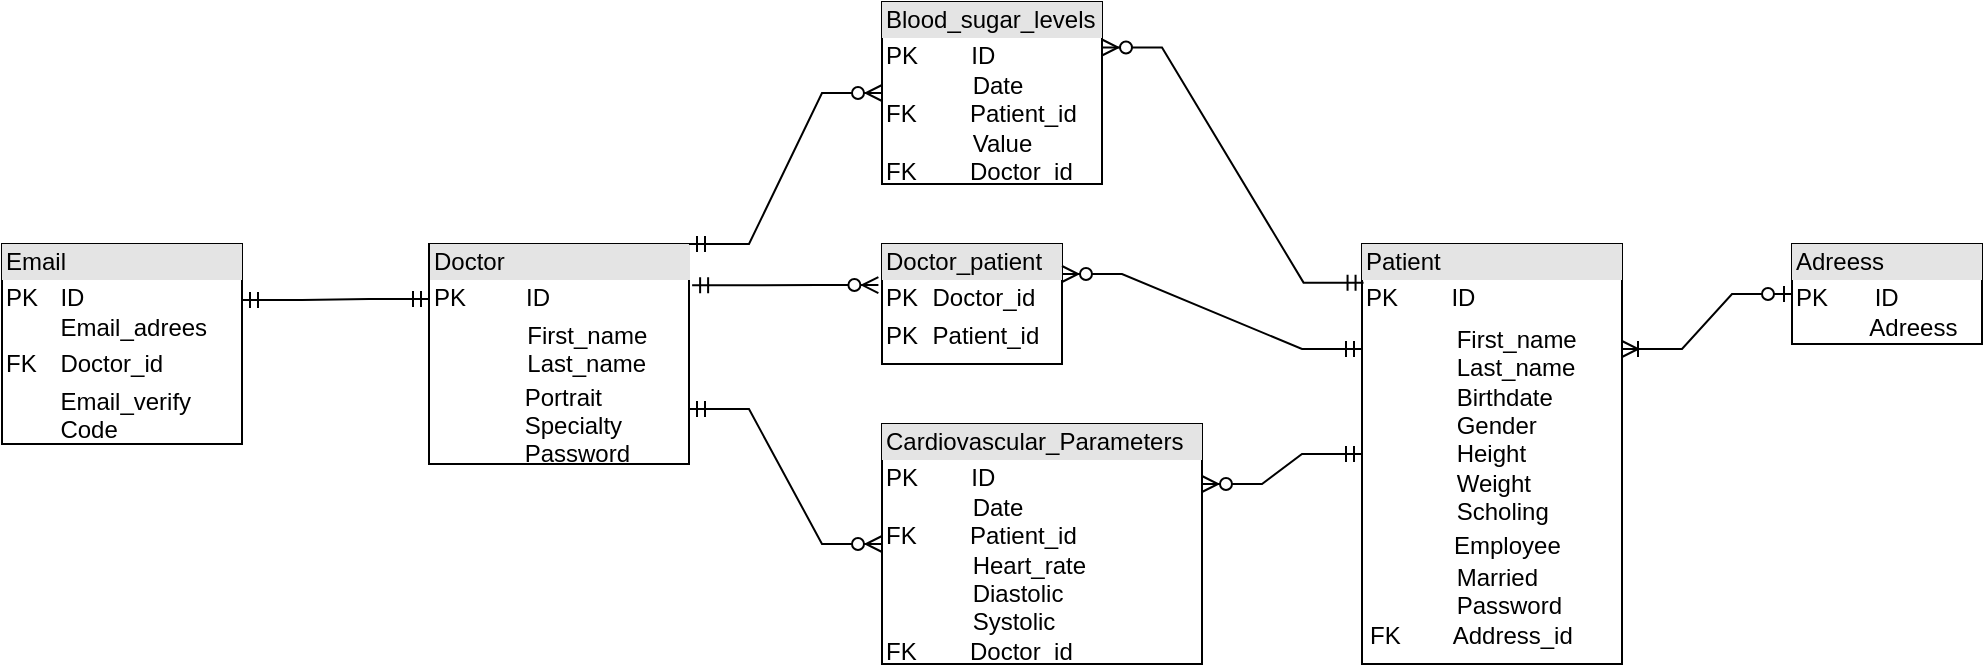<mxfile version="24.1.0" type="device">
  <diagram name="Página-1" id="e6H6cQqkPZB8qpT3xkIE">
    <mxGraphModel dx="1216" dy="789" grid="1" gridSize="10" guides="1" tooltips="1" connect="1" arrows="1" fold="1" page="1" pageScale="1" pageWidth="827" pageHeight="1169" math="0" shadow="0">
      <root>
        <mxCell id="0" />
        <mxCell id="1" parent="0" />
        <mxCell id="5dCRnMxFj2in83N9Q1pn-192" value="&lt;div style=&quot;box-sizing:border-box;width:100%;background:#e4e4e4;padding:2px;&quot;&gt;Doctor&amp;nbsp; &amp;nbsp; &amp;nbsp; &amp;nbsp; &amp;nbsp; &amp;nbsp; &amp;nbsp; &amp;nbsp; &amp;nbsp; &amp;nbsp; &amp;nbsp; &amp;nbsp;&lt;/div&gt;&lt;table style=&quot;width:100%;font-size:1em;&quot; cellpadding=&quot;2&quot; cellspacing=&quot;0&quot;&gt;&lt;tbody&gt;&lt;tr&gt;&lt;td&gt;PK&amp;nbsp; &amp;nbsp; &amp;nbsp; &amp;nbsp; &amp;nbsp;ID&amp;nbsp; &amp;nbsp; &amp;nbsp; &amp;nbsp; &amp;nbsp; &amp;nbsp; &amp;nbsp; &amp;nbsp; &amp;nbsp; &amp;nbsp; &amp;nbsp;&amp;nbsp;&lt;/td&gt;&lt;td&gt;&lt;br&gt;&lt;/td&gt;&lt;/tr&gt;&lt;tr&gt;&lt;td&gt;&amp;nbsp; &amp;nbsp; &amp;nbsp; &amp;nbsp; &amp;nbsp; &amp;nbsp; &amp;nbsp; First_name&amp;nbsp; &amp;nbsp; &amp;nbsp; &amp;nbsp;&lt;br style=&quot;border-color: var(--border-color);&quot;&gt;&amp;nbsp; &amp;nbsp; &amp;nbsp; &amp;nbsp; &amp;nbsp; &amp;nbsp; &amp;nbsp; Last_name&amp;nbsp; &amp;nbsp; &amp;nbsp; &amp;nbsp;&lt;table style=&quot;border-color: var(--border-color); font-size: 1em; width: 220px;&quot; cellpadding=&quot;2&quot; cellspacing=&quot;0&quot;&gt;&lt;tbody style=&quot;border-color: var(--border-color);&quot;&gt;&lt;tr style=&quot;border-color: var(--border-color);&quot;&gt;&lt;td style=&quot;border-color: var(--border-color);&quot;&gt;&amp;nbsp; &amp;nbsp; &amp;nbsp; &amp;nbsp; &amp;nbsp; &amp;nbsp; &amp;nbsp;Portrait&lt;br&gt;&amp;nbsp; &amp;nbsp; &amp;nbsp; &amp;nbsp; &amp;nbsp; &amp;nbsp; &amp;nbsp;Specialty&lt;br&gt;&amp;nbsp; &amp;nbsp; &amp;nbsp; &amp;nbsp; &amp;nbsp; &amp;nbsp; &amp;nbsp;Password&lt;/td&gt;&lt;td style=&quot;border-color: var(--border-color);&quot;&gt;&lt;br&gt;&lt;/td&gt;&lt;/tr&gt;&lt;/tbody&gt;&lt;/table&gt;&lt;/td&gt;&lt;td&gt;&lt;br&gt;&lt;/td&gt;&lt;/tr&gt;&lt;tr&gt;&lt;td&gt;&lt;/td&gt;&lt;td&gt;&lt;br&gt;&lt;/td&gt;&lt;/tr&gt;&lt;/tbody&gt;&lt;/table&gt;&amp;nbsp;&lt;br&gt;&lt;span style=&quot;&quot;&gt;&#x9;&lt;/span&gt;&amp;nbsp; &amp;nbsp; &amp;nbsp; &amp;nbsp; &amp;nbsp; &amp;nbsp; &amp;nbsp;&amp;nbsp;" style="verticalAlign=top;align=left;overflow=fill;html=1;" parent="1" vertex="1">
          <mxGeometry x="413.5" y="551" width="130" height="110" as="geometry" />
        </mxCell>
        <mxCell id="5dCRnMxFj2in83N9Q1pn-193" value="&lt;div style=&quot;box-sizing:border-box;width:100%;background:#e4e4e4;padding:2px;&quot;&gt;Email&lt;/div&gt;&lt;table style=&quot;width:100%;font-size:1em;&quot; cellpadding=&quot;2&quot; cellspacing=&quot;0&quot;&gt;&lt;tbody&gt;&lt;tr&gt;&lt;td&gt;PK&lt;br&gt;&lt;br&gt;&lt;/td&gt;&lt;td&gt;ID&lt;br&gt;Email_adrees&lt;/td&gt;&lt;/tr&gt;&lt;tr&gt;&lt;td&gt;FK&amp;nbsp;&lt;/td&gt;&lt;td&gt;Doctor_id&lt;/td&gt;&lt;/tr&gt;&lt;tr&gt;&lt;td&gt;&lt;/td&gt;&lt;td&gt;Email_verify&lt;br&gt;Code&lt;/td&gt;&lt;/tr&gt;&lt;/tbody&gt;&lt;/table&gt;" style="verticalAlign=top;align=left;overflow=fill;html=1;" parent="1" vertex="1">
          <mxGeometry x="200" y="551" width="120" height="100" as="geometry" />
        </mxCell>
        <mxCell id="5dCRnMxFj2in83N9Q1pn-197" value="" style="edgeStyle=entityRelationEdgeStyle;fontSize=12;html=1;endArrow=ERmandOne;startArrow=ERmandOne;rounded=0;strokeColor=default;entryX=0;entryY=0.25;entryDx=0;entryDy=0;" parent="1" target="5dCRnMxFj2in83N9Q1pn-192" edge="1">
          <mxGeometry width="100" height="100" relative="1" as="geometry">
            <mxPoint x="320" y="579" as="sourcePoint" />
            <mxPoint x="680" y="461" as="targetPoint" />
          </mxGeometry>
        </mxCell>
        <mxCell id="5dCRnMxFj2in83N9Q1pn-198" value="&lt;div style=&quot;box-sizing:border-box;width:100%;background:#e4e4e4;padding:2px;&quot;&gt;Patient&lt;/div&gt;&lt;table style=&quot;width:100%;font-size:1em;&quot; cellpadding=&quot;2&quot; cellspacing=&quot;0&quot;&gt;&lt;tbody&gt;&lt;tr&gt;&lt;td&gt;PK&amp;nbsp;&amp;nbsp;&lt;span style=&quot;&quot;&gt;&#x9;&lt;/span&gt;&amp;nbsp; &amp;nbsp; &amp;nbsp;ID&lt;/td&gt;&lt;td&gt;&lt;br&gt;&lt;/td&gt;&lt;/tr&gt;&lt;tr&gt;&lt;td&gt;&lt;table style=&quot;border-color: var(--border-color); font-size: 1em; width: 160px;&quot; cellpadding=&quot;2&quot; cellspacing=&quot;0&quot;&gt;&lt;tbody style=&quot;border-color: var(--border-color);&quot;&gt;&lt;tr style=&quot;border-color: var(--border-color);&quot;&gt;&lt;td style=&quot;border-color: var(--border-color);&quot;&gt;&amp;nbsp; &amp;nbsp; &amp;nbsp; &amp;nbsp; &amp;nbsp; &amp;nbsp; &amp;nbsp;First_name&lt;br style=&quot;border-color: var(--border-color);&quot;&gt;&amp;nbsp; &amp;nbsp; &amp;nbsp; &amp;nbsp; &amp;nbsp; &amp;nbsp; &amp;nbsp;Last_name&lt;br style=&quot;border-color: var(--border-color);&quot;&gt;&lt;span style=&quot;border-color: var(--border-color);&quot;&gt;&lt;/span&gt;&amp;nbsp; &amp;nbsp; &amp;nbsp; &amp;nbsp; &amp;nbsp; &amp;nbsp; &amp;nbsp;Birthdate&lt;br&gt;&amp;nbsp; &amp;nbsp; &amp;nbsp; &amp;nbsp; &amp;nbsp; &amp;nbsp; &amp;nbsp;Gender&lt;br style=&quot;border-color: var(--border-color);&quot;&gt;&amp;nbsp; &amp;nbsp; &amp;nbsp; &amp;nbsp; &amp;nbsp; &amp;nbsp; &amp;nbsp;Height&lt;br style=&quot;border-color: var(--border-color);&quot;&gt;&amp;nbsp; &amp;nbsp; &amp;nbsp; &amp;nbsp; &amp;nbsp; &amp;nbsp; &amp;nbsp;Weight&lt;br&gt;&amp;nbsp; &amp;nbsp; &amp;nbsp; &amp;nbsp; &amp;nbsp; &amp;nbsp; &amp;nbsp;Scholing&lt;br&gt;&lt;table style=&quot;border-color: var(--border-color); font-size: 1em; width: 160px;&quot; cellpadding=&quot;2&quot; cellspacing=&quot;0&quot;&gt;&lt;tbody style=&quot;border-color: var(--border-color);&quot;&gt;&lt;tr style=&quot;border-color: var(--border-color);&quot;&gt;&lt;td style=&quot;border-color: var(--border-color);&quot;&gt;&amp;nbsp; &amp;nbsp; &amp;nbsp; &amp;nbsp; &amp;nbsp; &amp;nbsp; Employee&lt;/td&gt;&lt;td style=&quot;border-color: var(--border-color);&quot;&gt;&lt;br style=&quot;border-color: var(--border-color);&quot;&gt;&lt;/td&gt;&lt;/tr&gt;&lt;/tbody&gt;&lt;/table&gt;&amp;nbsp; &amp;nbsp; &amp;nbsp; &amp;nbsp; &amp;nbsp; &amp;nbsp; &amp;nbsp;Married&lt;br&gt;&amp;nbsp; &amp;nbsp; &amp;nbsp; &amp;nbsp; &amp;nbsp; &amp;nbsp; &amp;nbsp;Password&lt;br&gt;FK&amp;nbsp; &amp;nbsp; &amp;nbsp; &amp;nbsp; Address_id&lt;br&gt;&lt;br&gt;&lt;/td&gt;&lt;td style=&quot;border-color: var(--border-color);&quot;&gt;&lt;/td&gt;&lt;/tr&gt;&lt;tr&gt;&lt;td&gt;&lt;br&gt;&lt;/td&gt;&lt;td&gt;&lt;br&gt;&lt;/td&gt;&lt;/tr&gt;&lt;tr&gt;&lt;td&gt;&lt;br&gt;&lt;/td&gt;&lt;td&gt;&lt;br&gt;&lt;/td&gt;&lt;/tr&gt;&lt;tr&gt;&lt;td&gt;&lt;br&gt;&lt;/td&gt;&lt;td&gt;&lt;br&gt;&lt;/td&gt;&lt;/tr&gt;&lt;tr&gt;&lt;td&gt;&lt;br&gt;&lt;/td&gt;&lt;td&gt;&lt;br&gt;&lt;/td&gt;&lt;/tr&gt;&lt;/tbody&gt;&lt;/table&gt;&lt;br&gt;&lt;span style=&quot;&quot;&gt;&#x9;&lt;/span&gt;&amp;nbsp; &amp;nbsp; &amp;nbsp; &amp;nbsp; &amp;nbsp; &amp;nbsp;&amp;nbsp;&lt;br&gt;&lt;span style=&quot;&quot;&gt;&#x9;&lt;/span&gt;&lt;br&gt;&lt;/td&gt;&lt;td&gt;&lt;br&gt;&lt;/td&gt;&lt;/tr&gt;&lt;tr&gt;&lt;td&gt;&amp;nbsp; &amp;nbsp; &amp;nbsp; &amp;nbsp; &amp;nbsp; &amp;nbsp; &amp;nbsp;&lt;/td&gt;&lt;td&gt;&lt;br&gt;&lt;/td&gt;&lt;/tr&gt;&lt;/tbody&gt;&lt;/table&gt;&lt;br&gt;&amp;nbsp; &amp;nbsp; &amp;nbsp; &amp;nbsp; &amp;nbsp; &amp;nbsp; &amp;nbsp;" style="verticalAlign=top;align=left;overflow=fill;html=1;" parent="1" vertex="1">
          <mxGeometry x="880" y="551" width="130" height="210" as="geometry" />
        </mxCell>
        <mxCell id="5dCRnMxFj2in83N9Q1pn-199" style="edgeStyle=none;rounded=0;orthogonalLoop=1;jettySize=auto;html=1;exitX=0.5;exitY=0;exitDx=0;exitDy=0;strokeColor=default;startArrow=classic;startFill=1;endArrow=classic;endFill=1;" parent="1" source="5dCRnMxFj2in83N9Q1pn-198" target="5dCRnMxFj2in83N9Q1pn-198" edge="1">
          <mxGeometry relative="1" as="geometry" />
        </mxCell>
        <mxCell id="5dCRnMxFj2in83N9Q1pn-200" value="&lt;div style=&quot;box-sizing:border-box;width:100%;background:#e4e4e4;padding:2px;&quot;&gt;Doctor_patient&lt;/div&gt;&lt;table style=&quot;width:100%;font-size:1em;&quot; cellpadding=&quot;2&quot; cellspacing=&quot;0&quot;&gt;&lt;tbody&gt;&lt;tr&gt;&lt;td&gt;PK&lt;/td&gt;&lt;td&gt;Doctor_id&lt;/td&gt;&lt;/tr&gt;&lt;tr&gt;&lt;td&gt;PK&lt;/td&gt;&lt;td&gt;Patient_id&lt;/td&gt;&lt;/tr&gt;&lt;tr&gt;&lt;td&gt;&lt;/td&gt;&lt;td&gt;&lt;br&gt;&lt;/td&gt;&lt;/tr&gt;&lt;/tbody&gt;&lt;/table&gt;" style="verticalAlign=top;align=left;overflow=fill;html=1;" parent="1" vertex="1">
          <mxGeometry x="640" y="551" width="90" height="60" as="geometry" />
        </mxCell>
        <mxCell id="5dCRnMxFj2in83N9Q1pn-204" value="&lt;div style=&quot;box-sizing:border-box;width:100%;background:#e4e4e4;padding:2px;&quot;&gt;Blood_sugar_levels&lt;/div&gt;&lt;table style=&quot;width:100%;font-size:1em;&quot; cellpadding=&quot;2&quot; cellspacing=&quot;0&quot;&gt;&lt;tbody&gt;&lt;tr&gt;&lt;td&gt;PK&amp;nbsp; &amp;nbsp; &amp;nbsp; &amp;nbsp; ID&lt;br&gt;&amp;nbsp; &amp;nbsp; &amp;nbsp; &amp;nbsp; &amp;nbsp; &amp;nbsp; &amp;nbsp;Date&lt;br&gt;FK&amp;nbsp; &amp;nbsp; &amp;nbsp; &amp;nbsp; Patient_id&amp;nbsp; &amp;nbsp; &amp;nbsp; &amp;nbsp; &amp;nbsp; &amp;nbsp; &amp;nbsp;&lt;br&gt;&amp;nbsp; &amp;nbsp; &amp;nbsp; &amp;nbsp; &amp;nbsp; &amp;nbsp; &amp;nbsp;Value&lt;br&gt;FK&amp;nbsp; &amp;nbsp; &amp;nbsp; &amp;nbsp; Doctor_id&amp;nbsp;&lt;br&gt;&lt;table style=&quot;border-color: var(--border-color); font-size: 1em; width: 180px;&quot; cellpadding=&quot;2&quot; cellspacing=&quot;0&quot;&gt;&lt;tbody style=&quot;border-color: var(--border-color);&quot;&gt;&lt;tr style=&quot;border-color: var(--border-color);&quot;&gt;&lt;td style=&quot;border-color: var(--border-color);&quot;&gt;&lt;br&gt;&lt;/td&gt;&lt;td style=&quot;border-color: var(--border-color);&quot;&gt;&lt;br&gt;&lt;br&gt;&lt;/td&gt;&lt;/tr&gt;&lt;/tbody&gt;&lt;/table&gt;&lt;br&gt;&lt;/td&gt;&lt;td&gt;&lt;br&gt;&lt;br&gt;&lt;br&gt;&lt;/td&gt;&lt;/tr&gt;&lt;tr&gt;&lt;td&gt;&lt;br&gt;&lt;/td&gt;&lt;td&gt;&lt;br&gt;&lt;/td&gt;&lt;/tr&gt;&lt;tr&gt;&lt;td&gt;&lt;/td&gt;&lt;td&gt;&lt;br&gt;&lt;/td&gt;&lt;/tr&gt;&lt;/tbody&gt;&lt;/table&gt;" style="verticalAlign=top;align=left;overflow=fill;html=1;" parent="1" vertex="1">
          <mxGeometry x="640" y="430" width="110" height="91" as="geometry" />
        </mxCell>
        <mxCell id="5dCRnMxFj2in83N9Q1pn-205" style="edgeStyle=none;rounded=0;orthogonalLoop=1;jettySize=auto;html=1;exitX=1;exitY=0.5;exitDx=0;exitDy=0;strokeColor=default;startArrow=classic;startFill=1;endArrow=classic;endFill=1;" parent="1" source="5dCRnMxFj2in83N9Q1pn-204" target="5dCRnMxFj2in83N9Q1pn-204" edge="1">
          <mxGeometry relative="1" as="geometry" />
        </mxCell>
        <mxCell id="5dCRnMxFj2in83N9Q1pn-207" value="" style="edgeStyle=entityRelationEdgeStyle;fontSize=12;html=1;endArrow=ERzeroToMany;startArrow=ERmandOne;rounded=0;strokeColor=default;entryX=1;entryY=0.25;entryDx=0;entryDy=0;exitX=0.006;exitY=0.092;exitDx=0;exitDy=0;exitPerimeter=0;" parent="1" source="5dCRnMxFj2in83N9Q1pn-198" target="5dCRnMxFj2in83N9Q1pn-204" edge="1">
          <mxGeometry width="100" height="100" relative="1" as="geometry">
            <mxPoint x="880" y="531" as="sourcePoint" />
            <mxPoint x="980" y="431" as="targetPoint" />
          </mxGeometry>
        </mxCell>
        <mxCell id="5dCRnMxFj2in83N9Q1pn-208" value="" style="edgeStyle=entityRelationEdgeStyle;fontSize=12;html=1;endArrow=ERzeroToMany;startArrow=ERmandOne;rounded=0;strokeColor=default;exitX=1;exitY=0;exitDx=0;exitDy=0;" parent="1" source="5dCRnMxFj2in83N9Q1pn-192" target="5dCRnMxFj2in83N9Q1pn-204" edge="1">
          <mxGeometry width="100" height="100" relative="1" as="geometry">
            <mxPoint x="517.48" y="503.496" as="sourcePoint" />
            <mxPoint x="456.52" y="361" as="targetPoint" />
          </mxGeometry>
        </mxCell>
        <mxCell id="5dCRnMxFj2in83N9Q1pn-209" value="&lt;div style=&quot;box-sizing:border-box;width:100%;background:#e4e4e4;padding:2px;&quot;&gt;Cardiovascular_Parameters&lt;br&gt;&lt;/div&gt;&lt;table style=&quot;width:100%;font-size:1em;&quot; cellpadding=&quot;2&quot; cellspacing=&quot;0&quot;&gt;&lt;tbody&gt;&lt;tr&gt;&lt;td&gt;PK&amp;nbsp; &amp;nbsp; &amp;nbsp; &amp;nbsp; ID&lt;br&gt;&amp;nbsp; &amp;nbsp; &amp;nbsp; &amp;nbsp; &amp;nbsp; &amp;nbsp; &amp;nbsp;Date&lt;br&gt;FK&amp;nbsp; &amp;nbsp; &amp;nbsp; &amp;nbsp; Patient_id&amp;nbsp; &amp;nbsp; &amp;nbsp; &amp;nbsp; &amp;nbsp; &amp;nbsp; &amp;nbsp;&lt;br&gt;&amp;nbsp; &amp;nbsp; &amp;nbsp; &amp;nbsp; &amp;nbsp; &amp;nbsp; &amp;nbsp;Heart_rate&lt;br&gt;&amp;nbsp; &amp;nbsp; &amp;nbsp; &amp;nbsp; &amp;nbsp; &amp;nbsp; &amp;nbsp;Diastolic&lt;br&gt;&amp;nbsp; &amp;nbsp; &amp;nbsp; &amp;nbsp; &amp;nbsp; &amp;nbsp; &amp;nbsp;Systolic&lt;br&gt;FK&amp;nbsp; &amp;nbsp; &amp;nbsp; &amp;nbsp; Doctor_id&amp;nbsp;&lt;br&gt;&lt;table style=&quot;border-color: var(--border-color); font-size: 1em; width: 180px;&quot; cellpadding=&quot;2&quot; cellspacing=&quot;0&quot;&gt;&lt;tbody style=&quot;border-color: var(--border-color);&quot;&gt;&lt;tr style=&quot;border-color: var(--border-color);&quot;&gt;&lt;td style=&quot;border-color: var(--border-color);&quot;&gt;&lt;br&gt;&lt;/td&gt;&lt;td style=&quot;border-color: var(--border-color);&quot;&gt;&lt;br&gt;&lt;br&gt;&lt;/td&gt;&lt;/tr&gt;&lt;/tbody&gt;&lt;/table&gt;&lt;br&gt;&lt;/td&gt;&lt;td&gt;&lt;br&gt;&lt;br&gt;&lt;br&gt;&lt;/td&gt;&lt;/tr&gt;&lt;tr&gt;&lt;td&gt;&lt;br&gt;&lt;/td&gt;&lt;td&gt;&lt;br&gt;&lt;/td&gt;&lt;/tr&gt;&lt;tr&gt;&lt;td&gt;&lt;/td&gt;&lt;td&gt;&lt;br&gt;&lt;/td&gt;&lt;/tr&gt;&lt;/tbody&gt;&lt;/table&gt;" style="verticalAlign=top;align=left;overflow=fill;html=1;" parent="1" vertex="1">
          <mxGeometry x="640" y="641" width="160" height="120" as="geometry" />
        </mxCell>
        <mxCell id="5dCRnMxFj2in83N9Q1pn-210" value="" style="edgeStyle=entityRelationEdgeStyle;fontSize=12;html=1;endArrow=ERzeroToMany;startArrow=ERmandOne;rounded=0;strokeColor=default;entryX=1;entryY=0.25;entryDx=0;entryDy=0;exitX=0;exitY=0.5;exitDx=0;exitDy=0;" parent="1" source="5dCRnMxFj2in83N9Q1pn-198" target="5dCRnMxFj2in83N9Q1pn-209" edge="1">
          <mxGeometry width="100" height="100" relative="1" as="geometry">
            <mxPoint x="810.96" y="878.996" as="sourcePoint" />
            <mxPoint x="900" y="744" as="targetPoint" />
          </mxGeometry>
        </mxCell>
        <mxCell id="5dCRnMxFj2in83N9Q1pn-211" value="" style="edgeStyle=entityRelationEdgeStyle;fontSize=12;html=1;endArrow=ERzeroToMany;startArrow=ERmandOne;rounded=0;strokeColor=default;exitX=1;exitY=0.75;exitDx=0;exitDy=0;" parent="1" source="5dCRnMxFj2in83N9Q1pn-192" target="5dCRnMxFj2in83N9Q1pn-209" edge="1">
          <mxGeometry width="100" height="100" relative="1" as="geometry">
            <mxPoint x="480" y="864" as="sourcePoint" />
            <mxPoint x="376.52" y="674" as="targetPoint" />
          </mxGeometry>
        </mxCell>
        <mxCell id="5dCRnMxFj2in83N9Q1pn-212" value="&lt;div style=&quot;box-sizing:border-box;width:100%;background:#e4e4e4;padding:2px;&quot;&gt;Adreess&lt;/div&gt;&lt;table style=&quot;width:100%;font-size:1em;&quot; cellpadding=&quot;2&quot; cellspacing=&quot;0&quot;&gt;&lt;tbody&gt;&lt;tr&gt;&lt;td&gt;PK&amp;nbsp; &amp;nbsp; &amp;nbsp; &amp;nbsp;ID&lt;br&gt;&amp;nbsp; &amp;nbsp; &amp;nbsp; &amp;nbsp; &amp;nbsp; &amp;nbsp;Adreess&lt;/td&gt;&lt;td&gt;&lt;/td&gt;&lt;/tr&gt;&lt;tr&gt;&lt;td&gt;&lt;span style=&quot;white-space: pre;&quot;&gt;&#x9;&lt;/span&gt;&lt;span style=&quot;white-space: pre;&quot;&gt;&#x9;&lt;/span&gt;&lt;span style=&quot;white-space: pre;&quot;&gt;&#x9;&lt;/span&gt;&lt;span style=&quot;white-space: pre;&quot;&gt;&#x9;&lt;/span&gt;&lt;span style=&quot;white-space: pre;&quot;&gt;&#x9;&lt;/span&gt;&lt;span style=&quot;white-space: pre;&quot;&gt;&#x9;&lt;/span&gt;&lt;/td&gt;&lt;td&gt;&lt;br&gt;&lt;/td&gt;&lt;/tr&gt;&lt;/tbody&gt;&lt;/table&gt;" style="verticalAlign=top;align=left;overflow=fill;html=1;" parent="1" vertex="1">
          <mxGeometry x="1095" y="551" width="95" height="50" as="geometry" />
        </mxCell>
        <mxCell id="5dCRnMxFj2in83N9Q1pn-218" value="" style="edgeStyle=entityRelationEdgeStyle;fontSize=12;html=1;endArrow=ERzeroToOne;startArrow=ERoneToMany;rounded=0;strokeColor=default;exitX=1;exitY=0.25;exitDx=0;exitDy=0;entryX=0;entryY=0.5;entryDx=0;entryDy=0;startFill=0;" parent="1" source="5dCRnMxFj2in83N9Q1pn-198" target="5dCRnMxFj2in83N9Q1pn-212" edge="1">
          <mxGeometry width="100" height="100" relative="1" as="geometry">
            <mxPoint x="1000" y="561" as="sourcePoint" />
            <mxPoint x="1070" y="586" as="targetPoint" />
          </mxGeometry>
        </mxCell>
        <mxCell id="fGDDOqDj42L4R6CNaNcW-2" value="" style="edgeStyle=entityRelationEdgeStyle;fontSize=12;html=1;endArrow=ERzeroToMany;startArrow=ERmandOne;rounded=0;strokeColor=default;exitX=1.012;exitY=0.188;exitDx=0;exitDy=0;exitPerimeter=0;entryX=-0.02;entryY=0.342;entryDx=0;entryDy=0;entryPerimeter=0;" parent="1" source="5dCRnMxFj2in83N9Q1pn-192" target="5dCRnMxFj2in83N9Q1pn-200" edge="1">
          <mxGeometry width="100" height="100" relative="1" as="geometry">
            <mxPoint x="520" y="561" as="sourcePoint" />
            <mxPoint x="660" y="456" as="targetPoint" />
          </mxGeometry>
        </mxCell>
        <mxCell id="fGDDOqDj42L4R6CNaNcW-3" value="" style="edgeStyle=entityRelationEdgeStyle;fontSize=12;html=1;endArrow=ERzeroToMany;startArrow=ERmandOne;rounded=0;strokeColor=default;exitX=0;exitY=0.25;exitDx=0;exitDy=0;entryX=1;entryY=0.25;entryDx=0;entryDy=0;" parent="1" source="5dCRnMxFj2in83N9Q1pn-198" target="5dCRnMxFj2in83N9Q1pn-200" edge="1">
          <mxGeometry width="100" height="100" relative="1" as="geometry">
            <mxPoint x="680" y="641.0" as="sourcePoint" />
            <mxPoint x="806.64" y="647.68" as="targetPoint" />
          </mxGeometry>
        </mxCell>
      </root>
    </mxGraphModel>
  </diagram>
</mxfile>
